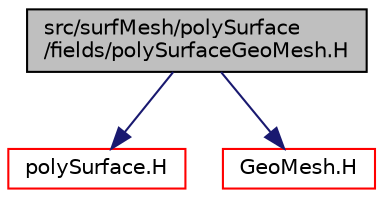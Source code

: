 digraph "src/surfMesh/polySurface/fields/polySurfaceGeoMesh.H"
{
  bgcolor="transparent";
  edge [fontname="Helvetica",fontsize="10",labelfontname="Helvetica",labelfontsize="10"];
  node [fontname="Helvetica",fontsize="10",shape=record];
  Node1 [label="src/surfMesh/polySurface\l/fields/polySurfaceGeoMesh.H",height=0.2,width=0.4,color="black", fillcolor="grey75", style="filled" fontcolor="black"];
  Node1 -> Node2 [color="midnightblue",fontsize="10",style="solid",fontname="Helvetica"];
  Node2 [label="polySurface.H",height=0.2,width=0.4,color="red",URL="$polySurface_8H.html"];
  Node1 -> Node3 [color="midnightblue",fontsize="10",style="solid",fontname="Helvetica"];
  Node3 [label="GeoMesh.H",height=0.2,width=0.4,color="red",URL="$GeoMesh_8H.html"];
}
